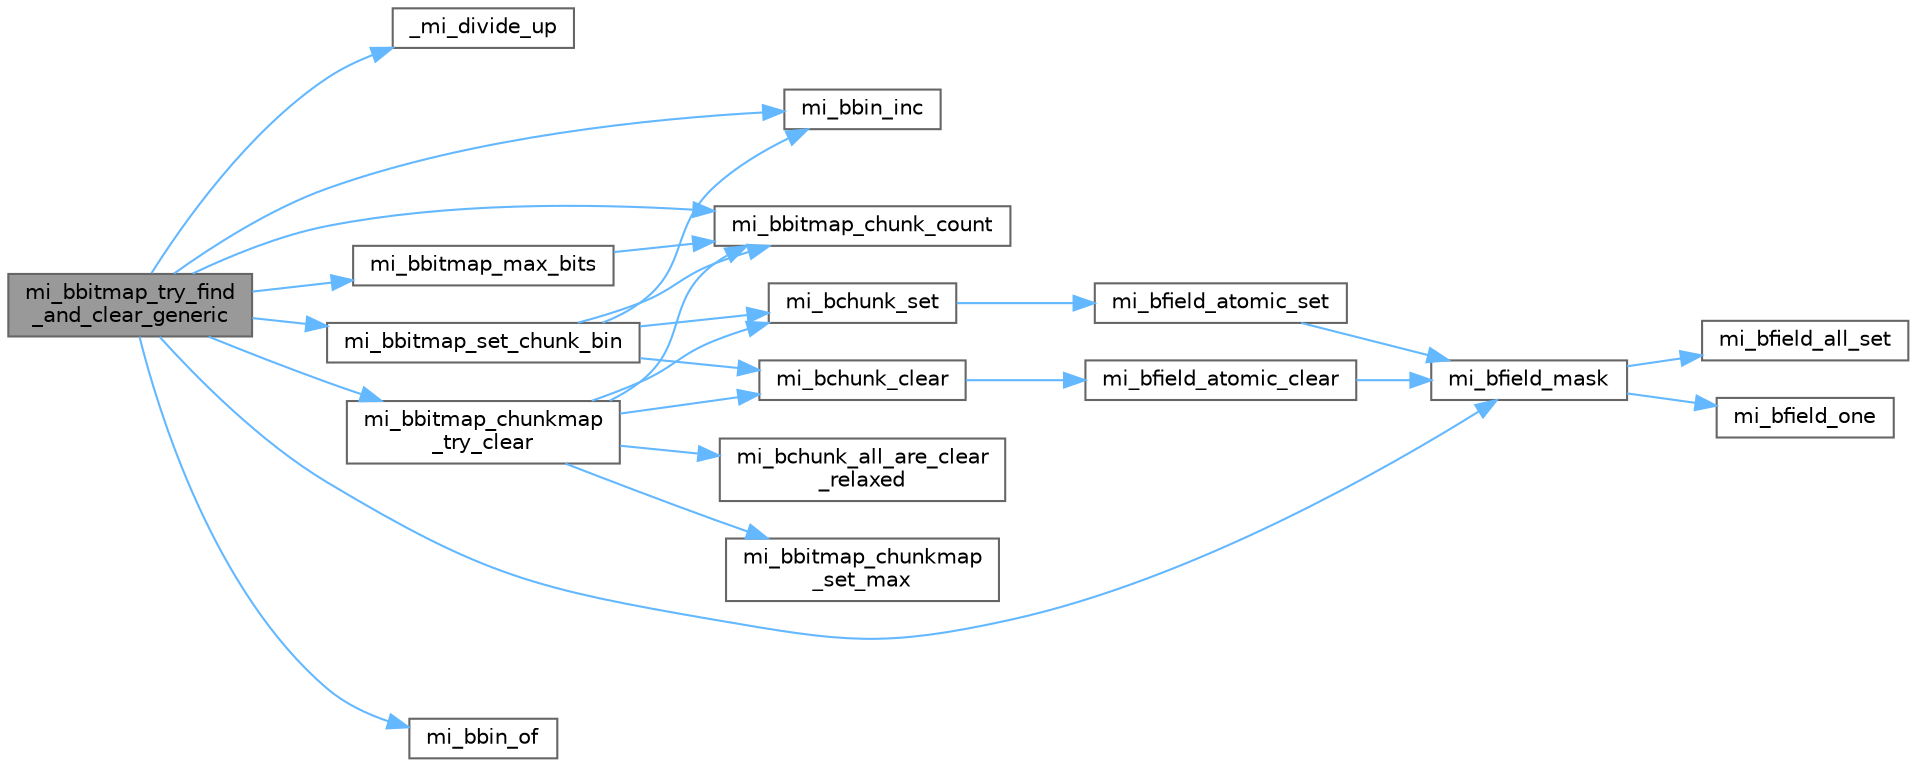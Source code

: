 digraph "mi_bbitmap_try_find_and_clear_generic"
{
 // LATEX_PDF_SIZE
  bgcolor="transparent";
  edge [fontname=Helvetica,fontsize=10,labelfontname=Helvetica,labelfontsize=10];
  node [fontname=Helvetica,fontsize=10,shape=box,height=0.2,width=0.4];
  rankdir="LR";
  Node1 [id="Node000001",label="mi_bbitmap_try_find\l_and_clear_generic",height=0.2,width=0.4,color="gray40", fillcolor="grey60", style="filled", fontcolor="black",tooltip=" "];
  Node1 -> Node2 [id="edge25_Node000001_Node000002",color="steelblue1",style="solid",tooltip=" "];
  Node2 [id="Node000002",label="_mi_divide_up",height=0.2,width=0.4,color="grey40", fillcolor="white", style="filled",URL="$_e_a_s_t_l_2packages_2mimalloc_2include_2mimalloc_2internal_8h.html#a693e5b64e9a4644c716974dda2395edc",tooltip=" "];
  Node1 -> Node3 [id="edge26_Node000001_Node000003",color="steelblue1",style="solid",tooltip=" "];
  Node3 [id="Node000003",label="mi_bbin_inc",height=0.2,width=0.4,color="grey40", fillcolor="white", style="filled",URL="$bitmap_8h.html#a3ac44ca2692e75b2a9bc1ab1ed9f5a84",tooltip=" "];
  Node1 -> Node4 [id="edge27_Node000001_Node000004",color="steelblue1",style="solid",tooltip=" "];
  Node4 [id="Node000004",label="mi_bbin_of",height=0.2,width=0.4,color="grey40", fillcolor="white", style="filled",URL="$bitmap_8h.html#a2b2a3c07810f9ec7680d37f24113c16c",tooltip=" "];
  Node1 -> Node5 [id="edge28_Node000001_Node000005",color="steelblue1",style="solid",tooltip=" "];
  Node5 [id="Node000005",label="mi_bbitmap_chunk_count",height=0.2,width=0.4,color="grey40", fillcolor="white", style="filled",URL="$bitmap_8h.html#a61d4c39827af9a9dbeb574d28856ba90",tooltip=" "];
  Node1 -> Node6 [id="edge29_Node000001_Node000006",color="steelblue1",style="solid",tooltip=" "];
  Node6 [id="Node000006",label="mi_bbitmap_chunkmap\l_try_clear",height=0.2,width=0.4,color="grey40", fillcolor="white", style="filled",URL="$bitmap_8c.html#a0d4eacebd0a3822984c96967db54af70",tooltip=" "];
  Node6 -> Node5 [id="edge30_Node000006_Node000005",color="steelblue1",style="solid",tooltip=" "];
  Node6 -> Node7 [id="edge31_Node000006_Node000007",color="steelblue1",style="solid",tooltip=" "];
  Node7 [id="Node000007",label="mi_bbitmap_chunkmap\l_set_max",height=0.2,width=0.4,color="grey40", fillcolor="white", style="filled",URL="$bitmap_8c.html#a841d1e310df48c7f00345ba145298635",tooltip=" "];
  Node6 -> Node8 [id="edge32_Node000006_Node000008",color="steelblue1",style="solid",tooltip=" "];
  Node8 [id="Node000008",label="mi_bchunk_all_are_clear\l_relaxed",height=0.2,width=0.4,color="grey40", fillcolor="white", style="filled",URL="$bitmap_8c.html#a88902555fe05fa9a9b3d747b230f45b2",tooltip=" "];
  Node6 -> Node9 [id="edge33_Node000006_Node000009",color="steelblue1",style="solid",tooltip=" "];
  Node9 [id="Node000009",label="mi_bchunk_clear",height=0.2,width=0.4,color="grey40", fillcolor="white", style="filled",URL="$bitmap_8c.html#a9dfbfc8fe0b5d49b9cb05fb4a16ce60c",tooltip=" "];
  Node9 -> Node10 [id="edge34_Node000009_Node000010",color="steelblue1",style="solid",tooltip=" "];
  Node10 [id="Node000010",label="mi_bfield_atomic_clear",height=0.2,width=0.4,color="grey40", fillcolor="white", style="filled",URL="$bitmap_8c.html#a19352c87837362ef0ffc2f00152ca428",tooltip=" "];
  Node10 -> Node11 [id="edge35_Node000010_Node000011",color="steelblue1",style="solid",tooltip=" "];
  Node11 [id="Node000011",label="mi_bfield_mask",height=0.2,width=0.4,color="grey40", fillcolor="white", style="filled",URL="$bitmap_8c.html#aa4d08980dc8daf4bb8b950a4d4a687ef",tooltip=" "];
  Node11 -> Node12 [id="edge36_Node000011_Node000012",color="steelblue1",style="solid",tooltip=" "];
  Node12 [id="Node000012",label="mi_bfield_all_set",height=0.2,width=0.4,color="grey40", fillcolor="white", style="filled",URL="$bitmap_8c.html#a68733ed030dc38eabe23102bf17fa86d",tooltip=" "];
  Node11 -> Node13 [id="edge37_Node000011_Node000013",color="steelblue1",style="solid",tooltip=" "];
  Node13 [id="Node000013",label="mi_bfield_one",height=0.2,width=0.4,color="grey40", fillcolor="white", style="filled",URL="$bitmap_8c.html#a8e898496b41e387ca00e77eff2cc364d",tooltip=" "];
  Node6 -> Node14 [id="edge38_Node000006_Node000014",color="steelblue1",style="solid",tooltip=" "];
  Node14 [id="Node000014",label="mi_bchunk_set",height=0.2,width=0.4,color="grey40", fillcolor="white", style="filled",URL="$bitmap_8c.html#ab346ba3b2da689a30e5cc0bf7348e552",tooltip=" "];
  Node14 -> Node15 [id="edge39_Node000014_Node000015",color="steelblue1",style="solid",tooltip=" "];
  Node15 [id="Node000015",label="mi_bfield_atomic_set",height=0.2,width=0.4,color="grey40", fillcolor="white", style="filled",URL="$bitmap_8c.html#adc19e319ae9cc70bef6264077249f89b",tooltip=" "];
  Node15 -> Node11 [id="edge40_Node000015_Node000011",color="steelblue1",style="solid",tooltip=" "];
  Node1 -> Node16 [id="edge41_Node000001_Node000016",color="steelblue1",style="solid",tooltip=" "];
  Node16 [id="Node000016",label="mi_bbitmap_max_bits",height=0.2,width=0.4,color="grey40", fillcolor="white", style="filled",URL="$bitmap_8h.html#afb1f816c002677982471bf19521ac6ee",tooltip=" "];
  Node16 -> Node5 [id="edge42_Node000016_Node000005",color="steelblue1",style="solid",tooltip=" "];
  Node1 -> Node17 [id="edge43_Node000001_Node000017",color="steelblue1",style="solid",tooltip=" "];
  Node17 [id="Node000017",label="mi_bbitmap_set_chunk_bin",height=0.2,width=0.4,color="grey40", fillcolor="white", style="filled",URL="$bitmap_8c.html#ade3837b1ccb66e3adb45a8a6fdb71a77",tooltip=" "];
  Node17 -> Node3 [id="edge44_Node000017_Node000003",color="steelblue1",style="solid",tooltip=" "];
  Node17 -> Node5 [id="edge45_Node000017_Node000005",color="steelblue1",style="solid",tooltip=" "];
  Node17 -> Node9 [id="edge46_Node000017_Node000009",color="steelblue1",style="solid",tooltip=" "];
  Node17 -> Node14 [id="edge47_Node000017_Node000014",color="steelblue1",style="solid",tooltip=" "];
  Node1 -> Node11 [id="edge48_Node000001_Node000011",color="steelblue1",style="solid",tooltip=" "];
}
